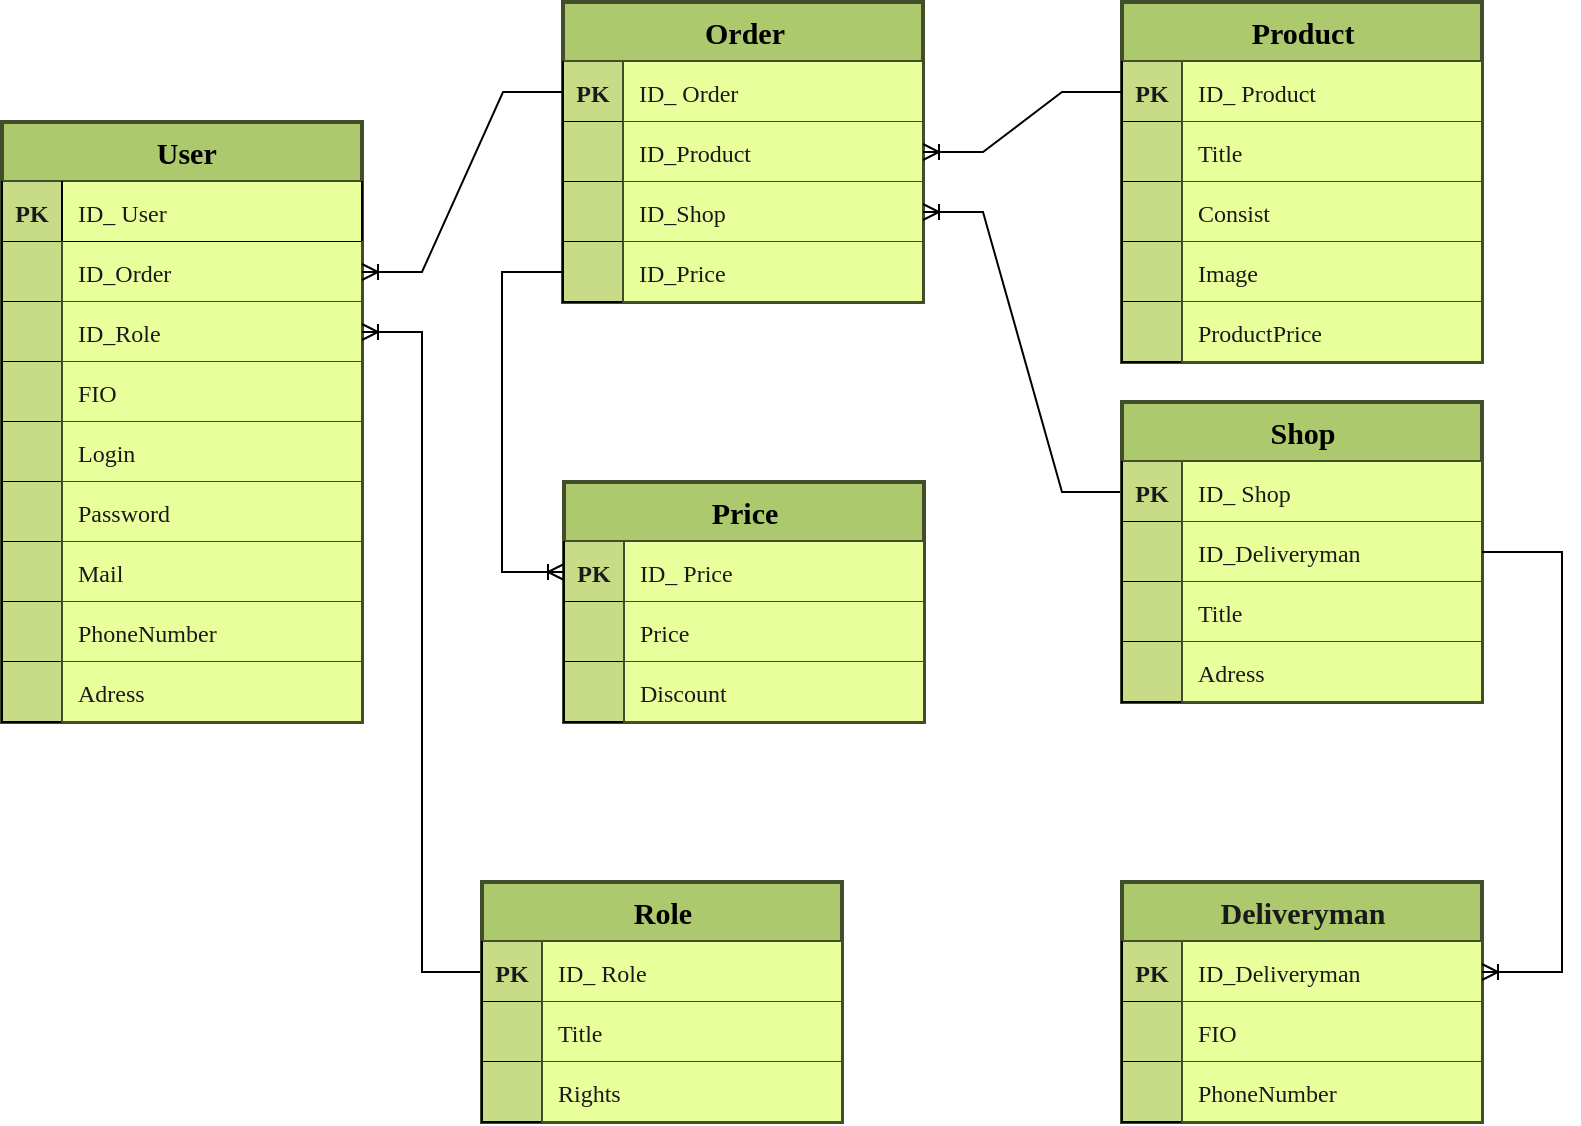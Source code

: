 <mxfile version="20.6.0" type="github">
  <diagram id="YM8jFS1B4BUcwMTzeeO8" name="Диаграмма доставки суши">
    <mxGraphModel dx="548" dy="794" grid="1" gridSize="10" guides="1" tooltips="1" connect="1" arrows="1" fold="1" page="1" pageScale="1" pageWidth="827" pageHeight="1169" math="0" shadow="0">
      <root>
        <mxCell id="0" />
        <mxCell id="1" parent="0" />
        <mxCell id="Ay6QxPf1kaQuGRiXp0Ti-1" value=" User" style="shape=table;startSize=30;container=1;collapsible=1;childLayout=tableLayout;fixedRows=1;rowLines=0;fontStyle=1;align=center;resizeLast=1;comic=0;strokeWidth=2;fontSize=15;fillColor=#ADC96D;strokeColor=#414D2B;fontFamily=Garamond;labelBorderColor=none;labelBackgroundColor=none;html=1;top=1;bottom=1;" parent="1" vertex="1">
          <mxGeometry x="960" y="260" width="180" height="300" as="geometry" />
        </mxCell>
        <mxCell id="Ay6QxPf1kaQuGRiXp0Ti-2" value="" style="shape=tableRow;horizontal=0;startSize=0;swimlaneHead=0;swimlaneBody=0;fillColor=default;collapsible=0;dropTarget=0;points=[[0,0.5],[1,0.5]];portConstraint=eastwest;top=0;left=1;right=0;bottom=1;comic=0;strokeWidth=1;fontSize=12;strokeColor=#000000;fontColor=#1A1A1A;fontStyle=0;fontFamily=Garamond;align=left;labelBackgroundColor=none;" parent="Ay6QxPf1kaQuGRiXp0Ti-1" vertex="1">
          <mxGeometry y="30" width="180" height="30" as="geometry" />
        </mxCell>
        <mxCell id="Ay6QxPf1kaQuGRiXp0Ti-3" value="PK" style="shape=partialRectangle;connectable=0;fillColor=#C8DB86;top=0;left=1;bottom=1;right=0;fontStyle=1;overflow=hidden;comic=0;strokeWidth=1;fontSize=12;strokeColor=#000000;fontColor=#1A1A1A;fontFamily=Garamond;align=center;labelBackgroundColor=none;" parent="Ay6QxPf1kaQuGRiXp0Ti-2" vertex="1">
          <mxGeometry width="30" height="30" as="geometry">
            <mxRectangle width="30" height="30" as="alternateBounds" />
          </mxGeometry>
        </mxCell>
        <mxCell id="Ay6QxPf1kaQuGRiXp0Ti-4" value="ID_ User" style="shape=partialRectangle;connectable=0;fillColor=#E8FF9C;top=0;left=1;bottom=1;right=1;align=left;spacingLeft=6;fontStyle=0;overflow=hidden;comic=0;strokeWidth=1;fontSize=12;strokeColor=#000000;fontColor=#1A1A1A;fontFamily=Garamond;labelBackgroundColor=none;" parent="Ay6QxPf1kaQuGRiXp0Ti-2" vertex="1">
          <mxGeometry x="30" width="150" height="30" as="geometry">
            <mxRectangle width="150" height="30" as="alternateBounds" />
          </mxGeometry>
        </mxCell>
        <mxCell id="zTm90ehCZbVkgFQ0iNH6-1" style="shape=tableRow;horizontal=0;startSize=0;swimlaneHead=0;swimlaneBody=0;fillColor=default;collapsible=0;dropTarget=0;points=[[0,0.5],[1,0.5]];portConstraint=eastwest;top=0;left=1;right=0;bottom=1;comic=0;strokeWidth=1;fontSize=12;strokeColor=#000000;fontColor=#1A1A1A;fontFamily=Garamond;align=left;labelBackgroundColor=none;" parent="Ay6QxPf1kaQuGRiXp0Ti-1" vertex="1">
          <mxGeometry y="60" width="180" height="30" as="geometry" />
        </mxCell>
        <mxCell id="zTm90ehCZbVkgFQ0iNH6-2" style="shape=partialRectangle;connectable=0;fillColor=#C8DB86;top=0;left=1;bottom=1;right=0;editable=1;overflow=hidden;comic=0;strokeWidth=1;fontSize=12;strokeColor=#000000;fontColor=#1A1A1A;fontFamily=Garamond;align=center;fontStyle=1;labelBackgroundColor=none;" parent="zTm90ehCZbVkgFQ0iNH6-1" vertex="1">
          <mxGeometry width="30" height="30" as="geometry">
            <mxRectangle width="30" height="30" as="alternateBounds" />
          </mxGeometry>
        </mxCell>
        <mxCell id="zTm90ehCZbVkgFQ0iNH6-3" value="ID_Order" style="shape=partialRectangle;connectable=0;fillColor=#E8FF9C;top=0;left=1;bottom=1;right=1;align=left;spacingLeft=6;overflow=hidden;comic=0;strokeWidth=1;fontSize=12;strokeColor=#414D2B;fontColor=#1A1A1A;fontFamily=Garamond;labelBackgroundColor=none;" parent="zTm90ehCZbVkgFQ0iNH6-1" vertex="1">
          <mxGeometry x="30" width="150" height="30" as="geometry">
            <mxRectangle width="150" height="30" as="alternateBounds" />
          </mxGeometry>
        </mxCell>
        <mxCell id="xfTA-OZh6lAWpwLBkn4V-1" style="shape=tableRow;horizontal=0;startSize=0;swimlaneHead=0;swimlaneBody=0;fillColor=default;collapsible=0;dropTarget=0;points=[[0,0.5],[1,0.5]];portConstraint=eastwest;top=0;left=1;right=0;bottom=1;comic=0;strokeWidth=1;fontSize=12;strokeColor=#000000;fontColor=#1A1A1A;fontFamily=Garamond;align=left;labelBackgroundColor=none;" parent="Ay6QxPf1kaQuGRiXp0Ti-1" vertex="1">
          <mxGeometry y="90" width="180" height="30" as="geometry" />
        </mxCell>
        <mxCell id="xfTA-OZh6lAWpwLBkn4V-2" style="shape=partialRectangle;connectable=0;fillColor=#C8DB86;top=0;left=1;bottom=1;right=0;editable=1;overflow=hidden;comic=0;strokeWidth=1;fontSize=12;strokeColor=#000000;fontColor=#1A1A1A;fontFamily=Garamond;align=center;fontStyle=1;labelBackgroundColor=none;" parent="xfTA-OZh6lAWpwLBkn4V-1" vertex="1">
          <mxGeometry width="30" height="30" as="geometry">
            <mxRectangle width="30" height="30" as="alternateBounds" />
          </mxGeometry>
        </mxCell>
        <mxCell id="xfTA-OZh6lAWpwLBkn4V-3" value="ID_Role" style="shape=partialRectangle;connectable=0;fillColor=#E8FF9C;top=0;left=1;bottom=1;right=1;align=left;spacingLeft=6;overflow=hidden;comic=0;strokeWidth=1;fontSize=12;strokeColor=#414D2B;fontColor=#1A1A1A;fontFamily=Garamond;labelBackgroundColor=none;" parent="xfTA-OZh6lAWpwLBkn4V-1" vertex="1">
          <mxGeometry x="30" width="150" height="30" as="geometry">
            <mxRectangle width="150" height="30" as="alternateBounds" />
          </mxGeometry>
        </mxCell>
        <mxCell id="FxHjKDx9g6CMK3Ptwjjo-10" style="shape=tableRow;horizontal=0;startSize=0;swimlaneHead=0;swimlaneBody=0;fillColor=default;collapsible=0;dropTarget=0;points=[[0,0.5],[1,0.5]];portConstraint=eastwest;top=0;left=1;right=0;bottom=1;comic=0;strokeWidth=1;fontSize=12;strokeColor=#000000;fontColor=#1A1A1A;fontFamily=Garamond;align=left;labelBackgroundColor=none;" parent="Ay6QxPf1kaQuGRiXp0Ti-1" vertex="1">
          <mxGeometry y="120" width="180" height="30" as="geometry" />
        </mxCell>
        <mxCell id="FxHjKDx9g6CMK3Ptwjjo-11" style="shape=partialRectangle;connectable=0;fillColor=#C8DB86;top=0;left=1;bottom=1;right=0;editable=1;overflow=hidden;comic=0;strokeWidth=1;fontSize=12;strokeColor=#000000;fontColor=#1A1A1A;fontFamily=Garamond;align=center;fontStyle=1;labelBackgroundColor=none;" parent="FxHjKDx9g6CMK3Ptwjjo-10" vertex="1">
          <mxGeometry width="30" height="30" as="geometry">
            <mxRectangle width="30" height="30" as="alternateBounds" />
          </mxGeometry>
        </mxCell>
        <mxCell id="FxHjKDx9g6CMK3Ptwjjo-12" value="FIO" style="shape=partialRectangle;connectable=0;fillColor=#E8FF9C;top=0;left=1;bottom=1;right=1;align=left;spacingLeft=6;overflow=hidden;comic=0;strokeWidth=1;fontSize=12;strokeColor=#414D2B;fontColor=#1A1A1A;fontFamily=Garamond;labelBackgroundColor=none;" parent="FxHjKDx9g6CMK3Ptwjjo-10" vertex="1">
          <mxGeometry x="30" width="150" height="30" as="geometry">
            <mxRectangle width="150" height="30" as="alternateBounds" />
          </mxGeometry>
        </mxCell>
        <mxCell id="Ay6QxPf1kaQuGRiXp0Ti-5" value="" style="shape=tableRow;horizontal=0;startSize=0;swimlaneHead=0;swimlaneBody=0;fillColor=default;collapsible=0;dropTarget=0;points=[[0,0.5],[1,0.5]];portConstraint=eastwest;top=0;left=1;right=0;bottom=1;comic=0;strokeWidth=1;fontSize=12;strokeColor=#000000;fontColor=#1A1A1A;fontFamily=Garamond;align=left;labelBackgroundColor=none;" parent="Ay6QxPf1kaQuGRiXp0Ti-1" vertex="1">
          <mxGeometry y="150" width="180" height="30" as="geometry" />
        </mxCell>
        <mxCell id="Ay6QxPf1kaQuGRiXp0Ti-6" value="" style="shape=partialRectangle;connectable=0;fillColor=#C8DB86;top=0;left=1;bottom=1;right=0;editable=1;overflow=hidden;comic=0;strokeWidth=1;fontSize=12;strokeColor=#000000;fontColor=#1A1A1A;fontFamily=Garamond;align=center;fontStyle=1;labelBackgroundColor=none;" parent="Ay6QxPf1kaQuGRiXp0Ti-5" vertex="1">
          <mxGeometry width="30" height="30" as="geometry">
            <mxRectangle width="30" height="30" as="alternateBounds" />
          </mxGeometry>
        </mxCell>
        <mxCell id="Ay6QxPf1kaQuGRiXp0Ti-7" value="Login" style="shape=partialRectangle;connectable=0;fillColor=#E8FF9C;top=0;left=1;bottom=1;right=1;align=left;spacingLeft=6;overflow=hidden;comic=0;strokeWidth=1;fontSize=12;strokeColor=#414D2B;fontColor=#1A1A1A;fontFamily=Garamond;labelBackgroundColor=none;" parent="Ay6QxPf1kaQuGRiXp0Ti-5" vertex="1">
          <mxGeometry x="30" width="150" height="30" as="geometry">
            <mxRectangle width="150" height="30" as="alternateBounds" />
          </mxGeometry>
        </mxCell>
        <mxCell id="Ay6QxPf1kaQuGRiXp0Ti-8" value="" style="shape=tableRow;horizontal=0;startSize=0;swimlaneHead=0;swimlaneBody=0;fillColor=default;collapsible=0;dropTarget=0;points=[[0,0.5],[1,0.5]];portConstraint=eastwest;top=0;left=1;right=0;bottom=1;comic=0;strokeWidth=1;fontSize=12;strokeColor=#000000;fontColor=#1A1A1A;fontFamily=Garamond;align=left;labelBackgroundColor=none;" parent="Ay6QxPf1kaQuGRiXp0Ti-1" vertex="1">
          <mxGeometry y="180" width="180" height="30" as="geometry" />
        </mxCell>
        <mxCell id="Ay6QxPf1kaQuGRiXp0Ti-9" value="" style="shape=partialRectangle;connectable=0;fillColor=#C8DB86;top=0;left=1;bottom=1;right=0;editable=1;overflow=hidden;comic=0;strokeWidth=1;fontSize=12;strokeColor=#000000;fontColor=#1A1A1A;fontFamily=Garamond;align=center;fontStyle=1;labelBackgroundColor=none;" parent="Ay6QxPf1kaQuGRiXp0Ti-8" vertex="1">
          <mxGeometry width="30" height="30" as="geometry">
            <mxRectangle width="30" height="30" as="alternateBounds" />
          </mxGeometry>
        </mxCell>
        <mxCell id="Ay6QxPf1kaQuGRiXp0Ti-10" value="Password" style="shape=partialRectangle;connectable=0;fillColor=#E8FF9C;top=0;left=1;bottom=1;right=1;align=left;spacingLeft=6;overflow=hidden;comic=0;strokeWidth=1;fontSize=12;strokeColor=#414D2B;fontColor=#1A1A1A;fontFamily=Garamond;labelBackgroundColor=none;" parent="Ay6QxPf1kaQuGRiXp0Ti-8" vertex="1">
          <mxGeometry x="30" width="150" height="30" as="geometry">
            <mxRectangle width="150" height="30" as="alternateBounds" />
          </mxGeometry>
        </mxCell>
        <mxCell id="FxHjKDx9g6CMK3Ptwjjo-7" style="shape=tableRow;horizontal=0;startSize=0;swimlaneHead=0;swimlaneBody=0;fillColor=default;collapsible=0;dropTarget=0;points=[[0,0.5],[1,0.5]];portConstraint=eastwest;top=0;left=1;right=0;bottom=1;comic=0;strokeWidth=1;fontSize=12;strokeColor=#000000;fontColor=#1A1A1A;fontFamily=Garamond;align=left;labelBackgroundColor=none;" parent="Ay6QxPf1kaQuGRiXp0Ti-1" vertex="1">
          <mxGeometry y="210" width="180" height="30" as="geometry" />
        </mxCell>
        <mxCell id="FxHjKDx9g6CMK3Ptwjjo-8" style="shape=partialRectangle;connectable=0;fillColor=#C8DB86;top=0;left=1;bottom=1;right=0;editable=1;overflow=hidden;comic=0;strokeWidth=1;fontSize=12;strokeColor=#000000;fontColor=#1A1A1A;fontFamily=Garamond;align=center;fontStyle=1;labelBackgroundColor=none;" parent="FxHjKDx9g6CMK3Ptwjjo-7" vertex="1">
          <mxGeometry width="30" height="30" as="geometry">
            <mxRectangle width="30" height="30" as="alternateBounds" />
          </mxGeometry>
        </mxCell>
        <mxCell id="FxHjKDx9g6CMK3Ptwjjo-9" value="Mail" style="shape=partialRectangle;connectable=0;fillColor=#E8FF9C;top=0;left=1;bottom=1;right=1;align=left;spacingLeft=6;overflow=hidden;comic=0;strokeWidth=1;fontSize=12;strokeColor=#414D2B;fontColor=#1A1A1A;fontFamily=Garamond;labelBackgroundColor=none;" parent="FxHjKDx9g6CMK3Ptwjjo-7" vertex="1">
          <mxGeometry x="30" width="150" height="30" as="geometry">
            <mxRectangle width="150" height="30" as="alternateBounds" />
          </mxGeometry>
        </mxCell>
        <mxCell id="FxHjKDx9g6CMK3Ptwjjo-4" style="shape=tableRow;horizontal=0;startSize=0;swimlaneHead=0;swimlaneBody=0;fillColor=default;collapsible=0;dropTarget=0;points=[[0,0.5],[1,0.5]];portConstraint=eastwest;top=0;left=1;right=0;bottom=1;comic=0;strokeWidth=1;fontSize=12;strokeColor=#000000;fontColor=#1A1A1A;fontFamily=Garamond;align=left;labelBackgroundColor=none;" parent="Ay6QxPf1kaQuGRiXp0Ti-1" vertex="1">
          <mxGeometry y="240" width="180" height="30" as="geometry" />
        </mxCell>
        <mxCell id="FxHjKDx9g6CMK3Ptwjjo-5" style="shape=partialRectangle;connectable=0;fillColor=#C8DB86;top=0;left=1;bottom=1;right=0;editable=1;overflow=hidden;comic=0;strokeWidth=1;fontSize=12;strokeColor=#000000;fontColor=#1A1A1A;fontFamily=Garamond;align=center;fontStyle=1;labelBackgroundColor=none;" parent="FxHjKDx9g6CMK3Ptwjjo-4" vertex="1">
          <mxGeometry width="30" height="30" as="geometry">
            <mxRectangle width="30" height="30" as="alternateBounds" />
          </mxGeometry>
        </mxCell>
        <mxCell id="FxHjKDx9g6CMK3Ptwjjo-6" value="PhoneNumber" style="shape=partialRectangle;connectable=0;fillColor=#E8FF9C;top=0;left=1;bottom=1;right=1;align=left;spacingLeft=6;overflow=hidden;comic=0;strokeWidth=1;fontSize=12;strokeColor=#414D2B;fontColor=#1A1A1A;fontFamily=Garamond;labelBackgroundColor=none;" parent="FxHjKDx9g6CMK3Ptwjjo-4" vertex="1">
          <mxGeometry x="30" width="150" height="30" as="geometry">
            <mxRectangle width="150" height="30" as="alternateBounds" />
          </mxGeometry>
        </mxCell>
        <mxCell id="FxHjKDx9g6CMK3Ptwjjo-1" style="shape=tableRow;horizontal=0;startSize=0;swimlaneHead=0;swimlaneBody=0;fillColor=default;collapsible=0;dropTarget=0;points=[[0,0.5],[1,0.5]];portConstraint=eastwest;top=0;left=1;right=0;bottom=1;comic=0;strokeWidth=1;fontSize=12;strokeColor=#000000;fontColor=#1A1A1A;fontFamily=Garamond;align=left;labelBackgroundColor=none;" parent="Ay6QxPf1kaQuGRiXp0Ti-1" vertex="1">
          <mxGeometry y="270" width="180" height="30" as="geometry" />
        </mxCell>
        <mxCell id="FxHjKDx9g6CMK3Ptwjjo-2" style="shape=partialRectangle;connectable=0;fillColor=#C8DB86;top=0;left=1;bottom=1;right=0;editable=1;overflow=hidden;comic=0;strokeWidth=1;fontSize=12;strokeColor=#000000;fontColor=#1A1A1A;fontFamily=Garamond;align=center;fontStyle=1;labelBackgroundColor=none;" parent="FxHjKDx9g6CMK3Ptwjjo-1" vertex="1">
          <mxGeometry width="30" height="30" as="geometry">
            <mxRectangle width="30" height="30" as="alternateBounds" />
          </mxGeometry>
        </mxCell>
        <mxCell id="FxHjKDx9g6CMK3Ptwjjo-3" value="Adress" style="shape=partialRectangle;connectable=0;fillColor=#E8FF9C;top=0;left=1;bottom=1;right=1;align=left;spacingLeft=6;overflow=hidden;comic=0;strokeWidth=1;fontSize=12;strokeColor=#414D2B;fontColor=#1A1A1A;fontFamily=Garamond;labelBackgroundColor=none;" parent="FxHjKDx9g6CMK3Ptwjjo-1" vertex="1">
          <mxGeometry x="30" width="150" height="30" as="geometry">
            <mxRectangle width="150" height="30" as="alternateBounds" />
          </mxGeometry>
        </mxCell>
        <mxCell id="FxHjKDx9g6CMK3Ptwjjo-13" value="Order" style="shape=table;startSize=30;container=1;collapsible=1;childLayout=tableLayout;fixedRows=1;rowLines=0;fontStyle=1;align=center;resizeLast=1;comic=0;strokeWidth=2;fontSize=15;fillColor=#ADC96D;strokeColor=#414D2B;fontFamily=Garamond;labelBorderColor=none;labelBackgroundColor=none;html=1;top=1;bottom=1;" parent="1" vertex="1">
          <mxGeometry x="1240.5" y="200" width="180" height="150" as="geometry" />
        </mxCell>
        <mxCell id="FxHjKDx9g6CMK3Ptwjjo-14" value="" style="shape=tableRow;horizontal=0;startSize=0;swimlaneHead=0;swimlaneBody=0;fillColor=default;collapsible=0;dropTarget=0;points=[[0,0.5],[1,0.5]];portConstraint=eastwest;top=0;left=1;right=0;bottom=1;comic=0;strokeWidth=1;fontSize=12;strokeColor=#000000;fontColor=#1A1A1A;fontStyle=0;fontFamily=Garamond;align=left;labelBackgroundColor=none;" parent="FxHjKDx9g6CMK3Ptwjjo-13" vertex="1">
          <mxGeometry y="30" width="180" height="30" as="geometry" />
        </mxCell>
        <mxCell id="FxHjKDx9g6CMK3Ptwjjo-15" value="PK" style="shape=partialRectangle;connectable=0;fillColor=#C8DB86;top=0;left=1;bottom=1;right=0;fontStyle=1;overflow=hidden;comic=0;strokeWidth=1;fontSize=12;strokeColor=#000000;fontColor=#1A1A1A;fontFamily=Garamond;align=center;labelBackgroundColor=none;" parent="FxHjKDx9g6CMK3Ptwjjo-14" vertex="1">
          <mxGeometry width="30" height="30" as="geometry">
            <mxRectangle width="30" height="30" as="alternateBounds" />
          </mxGeometry>
        </mxCell>
        <mxCell id="FxHjKDx9g6CMK3Ptwjjo-16" value="ID_ Order" style="shape=partialRectangle;connectable=0;fillColor=#E8FF9C;top=0;left=1;bottom=1;right=1;align=left;spacingLeft=6;fontStyle=0;overflow=hidden;comic=0;strokeWidth=1;fontSize=12;strokeColor=#414D2B;fontColor=#1A1A1A;fontFamily=Garamond;labelBackgroundColor=none;" parent="FxHjKDx9g6CMK3Ptwjjo-14" vertex="1">
          <mxGeometry x="30" width="150" height="30" as="geometry">
            <mxRectangle width="150" height="30" as="alternateBounds" />
          </mxGeometry>
        </mxCell>
        <mxCell id="FxHjKDx9g6CMK3Ptwjjo-17" style="shape=tableRow;horizontal=0;startSize=0;swimlaneHead=0;swimlaneBody=0;fillColor=default;collapsible=0;dropTarget=0;points=[[0,0.5],[1,0.5]];portConstraint=eastwest;top=0;left=1;right=0;bottom=1;comic=0;strokeWidth=1;fontSize=12;strokeColor=#000000;fontColor=#1A1A1A;fontFamily=Garamond;align=left;labelBackgroundColor=none;" parent="FxHjKDx9g6CMK3Ptwjjo-13" vertex="1">
          <mxGeometry y="60" width="180" height="30" as="geometry" />
        </mxCell>
        <mxCell id="FxHjKDx9g6CMK3Ptwjjo-18" style="shape=partialRectangle;connectable=0;fillColor=#C8DB86;top=0;left=1;bottom=1;right=0;editable=1;overflow=hidden;comic=0;strokeWidth=1;fontSize=12;strokeColor=#000000;fontColor=#1A1A1A;fontFamily=Garamond;align=center;fontStyle=1;labelBackgroundColor=none;" parent="FxHjKDx9g6CMK3Ptwjjo-17" vertex="1">
          <mxGeometry width="30" height="30" as="geometry">
            <mxRectangle width="30" height="30" as="alternateBounds" />
          </mxGeometry>
        </mxCell>
        <mxCell id="FxHjKDx9g6CMK3Ptwjjo-19" value="ID_Product" style="shape=partialRectangle;connectable=0;fillColor=#E8FF9C;top=0;left=1;bottom=1;right=1;align=left;spacingLeft=6;overflow=hidden;comic=0;strokeWidth=1;fontSize=12;strokeColor=#414D2B;fontColor=#1A1A1A;fontFamily=Garamond;labelBackgroundColor=none;" parent="FxHjKDx9g6CMK3Ptwjjo-17" vertex="1">
          <mxGeometry x="30" width="150" height="30" as="geometry">
            <mxRectangle width="150" height="30" as="alternateBounds" />
          </mxGeometry>
        </mxCell>
        <mxCell id="FxHjKDx9g6CMK3Ptwjjo-32" style="shape=tableRow;horizontal=0;startSize=0;swimlaneHead=0;swimlaneBody=0;fillColor=default;collapsible=0;dropTarget=0;points=[[0,0.5],[1,0.5]];portConstraint=eastwest;top=0;left=1;right=0;bottom=1;comic=0;strokeWidth=1;fontSize=12;strokeColor=#000000;fontColor=#1A1A1A;fontFamily=Garamond;align=left;labelBackgroundColor=none;" parent="FxHjKDx9g6CMK3Ptwjjo-13" vertex="1">
          <mxGeometry y="90" width="180" height="30" as="geometry" />
        </mxCell>
        <mxCell id="FxHjKDx9g6CMK3Ptwjjo-33" style="shape=partialRectangle;connectable=0;fillColor=#C8DB86;top=0;left=1;bottom=1;right=0;editable=1;overflow=hidden;comic=0;strokeWidth=1;fontSize=12;strokeColor=#000000;fontColor=#1A1A1A;fontFamily=Garamond;align=center;fontStyle=1;labelBackgroundColor=none;" parent="FxHjKDx9g6CMK3Ptwjjo-32" vertex="1">
          <mxGeometry width="30" height="30" as="geometry">
            <mxRectangle width="30" height="30" as="alternateBounds" />
          </mxGeometry>
        </mxCell>
        <mxCell id="FxHjKDx9g6CMK3Ptwjjo-34" value="ID_Shop" style="shape=partialRectangle;connectable=0;fillColor=#E8FF9C;top=0;left=1;bottom=1;right=1;align=left;spacingLeft=6;overflow=hidden;comic=0;strokeWidth=1;fontSize=12;strokeColor=#414D2B;fontColor=#1A1A1A;fontFamily=Garamond;labelBackgroundColor=none;" parent="FxHjKDx9g6CMK3Ptwjjo-32" vertex="1">
          <mxGeometry x="30" width="150" height="30" as="geometry">
            <mxRectangle width="150" height="30" as="alternateBounds" />
          </mxGeometry>
        </mxCell>
        <mxCell id="hh9nljw4yf44S6td9U1_-1" style="shape=tableRow;horizontal=0;startSize=0;swimlaneHead=0;swimlaneBody=0;fillColor=default;collapsible=0;dropTarget=0;points=[[0,0.5],[1,0.5]];portConstraint=eastwest;top=0;left=1;right=0;bottom=1;comic=0;strokeWidth=1;fontSize=12;strokeColor=#000000;fontColor=#1A1A1A;fontFamily=Garamond;align=left;labelBackgroundColor=none;" parent="FxHjKDx9g6CMK3Ptwjjo-13" vertex="1">
          <mxGeometry y="120" width="180" height="30" as="geometry" />
        </mxCell>
        <mxCell id="hh9nljw4yf44S6td9U1_-2" style="shape=partialRectangle;connectable=0;fillColor=#C8DB86;top=0;left=1;bottom=1;right=0;editable=1;overflow=hidden;comic=0;strokeWidth=1;fontSize=12;strokeColor=#000000;fontColor=#1A1A1A;fontFamily=Garamond;align=center;fontStyle=1;labelBackgroundColor=none;" parent="hh9nljw4yf44S6td9U1_-1" vertex="1">
          <mxGeometry width="30" height="30" as="geometry">
            <mxRectangle width="30" height="30" as="alternateBounds" />
          </mxGeometry>
        </mxCell>
        <mxCell id="hh9nljw4yf44S6td9U1_-3" value="ID_Price" style="shape=partialRectangle;connectable=0;fillColor=#E8FF9C;top=0;left=1;bottom=1;right=1;align=left;spacingLeft=6;overflow=hidden;comic=0;strokeWidth=1;fontSize=12;strokeColor=#414D2B;fontColor=#1A1A1A;fontFamily=Garamond;labelBackgroundColor=none;" parent="hh9nljw4yf44S6td9U1_-1" vertex="1">
          <mxGeometry x="30" width="150" height="30" as="geometry">
            <mxRectangle width="150" height="30" as="alternateBounds" />
          </mxGeometry>
        </mxCell>
        <mxCell id="zTm90ehCZbVkgFQ0iNH6-4" value="" style="edgeStyle=entityRelationEdgeStyle;fontSize=12;html=1;endArrow=ERoneToMany;rounded=0;fontColor=#4D9900;" parent="1" source="FxHjKDx9g6CMK3Ptwjjo-14" target="zTm90ehCZbVkgFQ0iNH6-1" edge="1">
          <mxGeometry width="100" height="100" relative="1" as="geometry">
            <mxPoint x="1210" y="470" as="sourcePoint" />
            <mxPoint x="1310" y="370" as="targetPoint" />
          </mxGeometry>
        </mxCell>
        <mxCell id="OqUp-WzPURU7yQJ0Y-U5-1" value="Product" style="shape=table;startSize=30;container=1;collapsible=1;childLayout=tableLayout;fixedRows=1;rowLines=0;fontStyle=1;align=center;resizeLast=1;comic=0;strokeWidth=2;fontSize=15;fillColor=#ADC96D;strokeColor=#414D2B;fontFamily=Garamond;labelBorderColor=none;labelBackgroundColor=none;html=1;top=1;bottom=1;" parent="1" vertex="1">
          <mxGeometry x="1520" y="200" width="180" height="180" as="geometry" />
        </mxCell>
        <mxCell id="OqUp-WzPURU7yQJ0Y-U5-2" value="" style="shape=tableRow;horizontal=0;startSize=0;swimlaneHead=0;swimlaneBody=0;fillColor=#d5e8d4;collapsible=0;dropTarget=0;points=[[0,0.5],[1,0.5]];portConstraint=eastwest;top=0;left=1;right=0;bottom=1;comic=0;strokeWidth=1;fontSize=12;strokeColor=#82b366;fontStyle=0;fontFamily=Garamond;align=left;labelBackgroundColor=none;" parent="OqUp-WzPURU7yQJ0Y-U5-1" vertex="1">
          <mxGeometry y="30" width="180" height="30" as="geometry" />
        </mxCell>
        <mxCell id="OqUp-WzPURU7yQJ0Y-U5-3" value="PK" style="shape=partialRectangle;connectable=0;fillColor=#C8DB86;top=0;left=1;bottom=1;right=0;fontStyle=1;overflow=hidden;comic=0;strokeWidth=1;fontSize=12;strokeColor=#000000;fontColor=#1A1A1A;fontFamily=Garamond;align=center;labelBackgroundColor=none;" parent="OqUp-WzPURU7yQJ0Y-U5-2" vertex="1">
          <mxGeometry width="30" height="30" as="geometry">
            <mxRectangle width="30" height="30" as="alternateBounds" />
          </mxGeometry>
        </mxCell>
        <mxCell id="OqUp-WzPURU7yQJ0Y-U5-4" value="ID_ Product" style="shape=partialRectangle;connectable=0;fillColor=#E8FF9C;top=0;left=1;bottom=1;right=1;align=left;spacingLeft=6;fontStyle=0;overflow=hidden;comic=0;strokeWidth=1;fontSize=12;strokeColor=#414D2B;fontColor=#1A1A1A;fontFamily=Garamond;labelBackgroundColor=none;" parent="OqUp-WzPURU7yQJ0Y-U5-2" vertex="1">
          <mxGeometry x="30" width="150" height="30" as="geometry">
            <mxRectangle width="150" height="30" as="alternateBounds" />
          </mxGeometry>
        </mxCell>
        <mxCell id="OqUp-WzPURU7yQJ0Y-U5-5" style="shape=tableRow;horizontal=0;startSize=0;swimlaneHead=0;swimlaneBody=0;fillColor=default;collapsible=0;dropTarget=0;points=[[0,0.5],[1,0.5]];portConstraint=eastwest;top=0;left=1;right=0;bottom=1;comic=0;strokeWidth=1;fontSize=12;strokeColor=#000000;fontColor=#1A1A1A;fontFamily=Garamond;align=left;labelBackgroundColor=none;" parent="OqUp-WzPURU7yQJ0Y-U5-1" vertex="1">
          <mxGeometry y="60" width="180" height="30" as="geometry" />
        </mxCell>
        <mxCell id="OqUp-WzPURU7yQJ0Y-U5-6" style="shape=partialRectangle;connectable=0;fillColor=#C8DB86;top=0;left=1;bottom=1;right=0;editable=1;overflow=hidden;comic=0;strokeWidth=1;fontSize=12;strokeColor=#000000;fontColor=#1A1A1A;fontFamily=Garamond;align=center;fontStyle=1;labelBackgroundColor=none;" parent="OqUp-WzPURU7yQJ0Y-U5-5" vertex="1">
          <mxGeometry width="30" height="30" as="geometry">
            <mxRectangle width="30" height="30" as="alternateBounds" />
          </mxGeometry>
        </mxCell>
        <mxCell id="OqUp-WzPURU7yQJ0Y-U5-7" value="Title" style="shape=partialRectangle;connectable=0;fillColor=#E8FF9C;top=0;left=1;bottom=1;right=1;align=left;spacingLeft=6;overflow=hidden;comic=0;strokeWidth=1;fontSize=12;strokeColor=#414D2B;fontColor=#1A1A1A;fontFamily=Garamond;labelBackgroundColor=none;" parent="OqUp-WzPURU7yQJ0Y-U5-5" vertex="1">
          <mxGeometry x="30" width="150" height="30" as="geometry">
            <mxRectangle width="150" height="30" as="alternateBounds" />
          </mxGeometry>
        </mxCell>
        <mxCell id="OqUp-WzPURU7yQJ0Y-U5-8" style="shape=tableRow;horizontal=0;startSize=0;swimlaneHead=0;swimlaneBody=0;fillColor=default;collapsible=0;dropTarget=0;points=[[0,0.5],[1,0.5]];portConstraint=eastwest;top=0;left=1;right=0;bottom=1;comic=0;strokeWidth=1;fontSize=12;strokeColor=#000000;fontColor=#1A1A1A;fontFamily=Garamond;align=left;labelBackgroundColor=none;" parent="OqUp-WzPURU7yQJ0Y-U5-1" vertex="1">
          <mxGeometry y="90" width="180" height="30" as="geometry" />
        </mxCell>
        <mxCell id="OqUp-WzPURU7yQJ0Y-U5-9" style="shape=partialRectangle;connectable=0;fillColor=#C8DB86;top=0;left=1;bottom=1;right=0;editable=1;overflow=hidden;comic=0;strokeWidth=1;fontSize=12;strokeColor=#000000;fontColor=#1A1A1A;fontFamily=Garamond;align=center;fontStyle=1;labelBackgroundColor=none;" parent="OqUp-WzPURU7yQJ0Y-U5-8" vertex="1">
          <mxGeometry width="30" height="30" as="geometry">
            <mxRectangle width="30" height="30" as="alternateBounds" />
          </mxGeometry>
        </mxCell>
        <mxCell id="OqUp-WzPURU7yQJ0Y-U5-10" value="Consist" style="shape=partialRectangle;connectable=0;fillColor=#E8FF9C;top=0;left=1;bottom=1;right=1;align=left;spacingLeft=6;overflow=hidden;comic=0;strokeWidth=1;fontSize=12;strokeColor=#414D2B;fontColor=#1A1A1A;fontFamily=Garamond;labelBackgroundColor=none;" parent="OqUp-WzPURU7yQJ0Y-U5-8" vertex="1">
          <mxGeometry x="30" width="150" height="30" as="geometry">
            <mxRectangle width="150" height="30" as="alternateBounds" />
          </mxGeometry>
        </mxCell>
        <mxCell id="vK6B0ZVhkdpMRJZlwmJx-1" style="shape=tableRow;horizontal=0;startSize=0;swimlaneHead=0;swimlaneBody=0;fillColor=default;collapsible=0;dropTarget=0;points=[[0,0.5],[1,0.5]];portConstraint=eastwest;top=0;left=1;right=0;bottom=1;comic=0;strokeWidth=1;fontSize=12;strokeColor=#000000;fontColor=#1A1A1A;fontFamily=Garamond;align=left;labelBackgroundColor=none;" parent="OqUp-WzPURU7yQJ0Y-U5-1" vertex="1">
          <mxGeometry y="120" width="180" height="30" as="geometry" />
        </mxCell>
        <mxCell id="vK6B0ZVhkdpMRJZlwmJx-2" style="shape=partialRectangle;connectable=0;fillColor=#C8DB86;top=0;left=1;bottom=1;right=0;editable=1;overflow=hidden;comic=0;strokeWidth=1;fontSize=12;strokeColor=#000000;fontColor=#1A1A1A;fontFamily=Garamond;align=center;fontStyle=1;labelBackgroundColor=none;" parent="vK6B0ZVhkdpMRJZlwmJx-1" vertex="1">
          <mxGeometry width="30" height="30" as="geometry">
            <mxRectangle width="30" height="30" as="alternateBounds" />
          </mxGeometry>
        </mxCell>
        <mxCell id="vK6B0ZVhkdpMRJZlwmJx-3" value="Image" style="shape=partialRectangle;connectable=0;fillColor=#E8FF9C;top=0;left=1;bottom=1;right=1;align=left;spacingLeft=6;overflow=hidden;comic=0;strokeWidth=1;fontSize=12;strokeColor=#414D2B;fontColor=#1A1A1A;fontFamily=Garamond;labelBackgroundColor=none;" parent="vK6B0ZVhkdpMRJZlwmJx-1" vertex="1">
          <mxGeometry x="30" width="150" height="30" as="geometry">
            <mxRectangle width="150" height="30" as="alternateBounds" />
          </mxGeometry>
        </mxCell>
        <mxCell id="OqUp-WzPURU7yQJ0Y-U5-11" style="shape=tableRow;horizontal=0;startSize=0;swimlaneHead=0;swimlaneBody=0;fillColor=default;collapsible=0;dropTarget=0;points=[[0,0.5],[1,0.5]];portConstraint=eastwest;top=0;left=1;right=0;bottom=1;comic=0;strokeWidth=1;fontSize=12;strokeColor=#000000;fontColor=#1A1A1A;fontFamily=Garamond;align=left;labelBackgroundColor=none;" parent="OqUp-WzPURU7yQJ0Y-U5-1" vertex="1">
          <mxGeometry y="150" width="180" height="30" as="geometry" />
        </mxCell>
        <mxCell id="OqUp-WzPURU7yQJ0Y-U5-12" style="shape=partialRectangle;connectable=0;fillColor=#C8DB86;top=0;left=1;bottom=1;right=0;editable=1;overflow=hidden;comic=0;strokeWidth=1;fontSize=12;strokeColor=#000000;fontColor=#1A1A1A;fontFamily=Garamond;align=center;fontStyle=1;labelBackgroundColor=none;" parent="OqUp-WzPURU7yQJ0Y-U5-11" vertex="1">
          <mxGeometry width="30" height="30" as="geometry">
            <mxRectangle width="30" height="30" as="alternateBounds" />
          </mxGeometry>
        </mxCell>
        <mxCell id="OqUp-WzPURU7yQJ0Y-U5-13" value="ProductPrice" style="shape=partialRectangle;connectable=0;fillColor=#E8FF9C;top=0;left=1;bottom=1;right=1;align=left;spacingLeft=6;overflow=hidden;comic=0;strokeWidth=1;fontSize=12;strokeColor=#414D2B;fontColor=#1A1A1A;fontFamily=Garamond;labelBackgroundColor=none;" parent="OqUp-WzPURU7yQJ0Y-U5-11" vertex="1">
          <mxGeometry x="30" width="150" height="30" as="geometry">
            <mxRectangle width="150" height="30" as="alternateBounds" />
          </mxGeometry>
        </mxCell>
        <mxCell id="OqUp-WzPURU7yQJ0Y-U5-14" value="" style="edgeStyle=entityRelationEdgeStyle;fontSize=12;html=1;endArrow=ERoneToMany;rounded=0;strokeColor=#000000;fontColor=#4D9900;" parent="1" source="OqUp-WzPURU7yQJ0Y-U5-2" target="FxHjKDx9g6CMK3Ptwjjo-17" edge="1">
          <mxGeometry width="100" height="100" relative="1" as="geometry">
            <mxPoint x="1410" y="590" as="sourcePoint" />
            <mxPoint x="1510" y="490" as="targetPoint" />
          </mxGeometry>
        </mxCell>
        <mxCell id="OqUp-WzPURU7yQJ0Y-U5-15" value="" style="edgeStyle=entityRelationEdgeStyle;fontSize=12;html=1;endArrow=ERoneToMany;rounded=0;strokeColor=#000000;fontColor=#4D9900;" parent="1" source="OqUp-WzPURU7yQJ0Y-U5-17" target="FxHjKDx9g6CMK3Ptwjjo-32" edge="1">
          <mxGeometry width="100" height="100" relative="1" as="geometry">
            <mxPoint x="1420" y="570" as="sourcePoint" />
            <mxPoint x="1510" y="490" as="targetPoint" />
          </mxGeometry>
        </mxCell>
        <mxCell id="OqUp-WzPURU7yQJ0Y-U5-16" value="Shop" style="shape=table;startSize=30;container=1;collapsible=1;childLayout=tableLayout;fixedRows=1;rowLines=0;fontStyle=1;align=center;resizeLast=1;comic=0;strokeWidth=2;fontSize=15;fillColor=#ADC96D;strokeColor=#414D2B;fontFamily=Garamond;labelBorderColor=none;labelBackgroundColor=none;html=1;top=1;bottom=1;" parent="1" vertex="1">
          <mxGeometry x="1520" y="400" width="180" height="150" as="geometry" />
        </mxCell>
        <mxCell id="OqUp-WzPURU7yQJ0Y-U5-17" value="" style="shape=tableRow;horizontal=0;startSize=0;swimlaneHead=0;swimlaneBody=0;fillColor=default;collapsible=0;dropTarget=0;points=[[0,0.5],[1,0.5]];portConstraint=eastwest;top=0;left=1;right=0;bottom=1;comic=0;strokeWidth=1;fontSize=12;strokeColor=#000000;fontColor=#1A1A1A;fontStyle=0;fontFamily=Garamond;align=left;labelBackgroundColor=none;" parent="OqUp-WzPURU7yQJ0Y-U5-16" vertex="1">
          <mxGeometry y="30" width="180" height="30" as="geometry" />
        </mxCell>
        <mxCell id="OqUp-WzPURU7yQJ0Y-U5-18" value="PK" style="shape=partialRectangle;connectable=0;fillColor=#C8DB86;top=0;left=1;bottom=1;right=0;fontStyle=1;overflow=hidden;comic=0;strokeWidth=1;fontSize=12;strokeColor=#000000;fontColor=#1A1A1A;fontFamily=Garamond;align=center;labelBackgroundColor=none;" parent="OqUp-WzPURU7yQJ0Y-U5-17" vertex="1">
          <mxGeometry width="30" height="30" as="geometry">
            <mxRectangle width="30" height="30" as="alternateBounds" />
          </mxGeometry>
        </mxCell>
        <mxCell id="OqUp-WzPURU7yQJ0Y-U5-19" value="ID_ Shop" style="shape=partialRectangle;connectable=0;fillColor=#E8FF9C;top=0;left=1;bottom=1;right=1;align=left;spacingLeft=6;fontStyle=0;overflow=hidden;comic=0;strokeWidth=1;fontSize=12;strokeColor=#414D2B;fontColor=#1A1A1A;fontFamily=Garamond;labelBackgroundColor=none;" parent="OqUp-WzPURU7yQJ0Y-U5-17" vertex="1">
          <mxGeometry x="30" width="150" height="30" as="geometry">
            <mxRectangle width="150" height="30" as="alternateBounds" />
          </mxGeometry>
        </mxCell>
        <mxCell id="XHVBuRFozPUEUxD5YGxB-1" style="shape=tableRow;horizontal=0;startSize=0;swimlaneHead=0;swimlaneBody=0;fillColor=default;collapsible=0;dropTarget=0;points=[[0,0.5],[1,0.5]];portConstraint=eastwest;top=0;left=1;right=0;bottom=1;comic=0;strokeWidth=1;fontSize=12;strokeColor=#000000;fontColor=#1A1A1A;fontFamily=Garamond;align=left;labelBackgroundColor=none;" vertex="1" parent="OqUp-WzPURU7yQJ0Y-U5-16">
          <mxGeometry y="60" width="180" height="30" as="geometry" />
        </mxCell>
        <mxCell id="XHVBuRFozPUEUxD5YGxB-2" style="shape=partialRectangle;connectable=0;fillColor=#C8DB86;top=0;left=1;bottom=1;right=0;editable=1;overflow=hidden;comic=0;strokeWidth=1;fontSize=12;strokeColor=#000000;fontColor=#1A1A1A;fontFamily=Garamond;align=center;fontStyle=1;labelBackgroundColor=none;" vertex="1" parent="XHVBuRFozPUEUxD5YGxB-1">
          <mxGeometry width="30" height="30" as="geometry">
            <mxRectangle width="30" height="30" as="alternateBounds" />
          </mxGeometry>
        </mxCell>
        <mxCell id="XHVBuRFozPUEUxD5YGxB-3" value="ID_Deliveryman" style="shape=partialRectangle;connectable=0;fillColor=#E8FF9C;top=0;left=1;bottom=1;right=1;align=left;spacingLeft=6;overflow=hidden;comic=0;strokeWidth=1;fontSize=12;strokeColor=#414D2B;fontColor=#1A1A1A;fontFamily=Garamond;labelBackgroundColor=none;" vertex="1" parent="XHVBuRFozPUEUxD5YGxB-1">
          <mxGeometry x="30" width="150" height="30" as="geometry">
            <mxRectangle width="150" height="30" as="alternateBounds" />
          </mxGeometry>
        </mxCell>
        <mxCell id="OqUp-WzPURU7yQJ0Y-U5-20" style="shape=tableRow;horizontal=0;startSize=0;swimlaneHead=0;swimlaneBody=0;fillColor=default;collapsible=0;dropTarget=0;points=[[0,0.5],[1,0.5]];portConstraint=eastwest;top=0;left=1;right=0;bottom=1;comic=0;strokeWidth=1;fontSize=12;strokeColor=#000000;fontColor=#1A1A1A;fontFamily=Garamond;align=left;labelBackgroundColor=none;" parent="OqUp-WzPURU7yQJ0Y-U5-16" vertex="1">
          <mxGeometry y="90" width="180" height="30" as="geometry" />
        </mxCell>
        <mxCell id="OqUp-WzPURU7yQJ0Y-U5-21" style="shape=partialRectangle;connectable=0;fillColor=#C8DB86;top=0;left=1;bottom=1;right=0;editable=1;overflow=hidden;comic=0;strokeWidth=1;fontSize=12;strokeColor=#000000;fontColor=#1A1A1A;fontFamily=Garamond;align=center;fontStyle=1;labelBackgroundColor=none;" parent="OqUp-WzPURU7yQJ0Y-U5-20" vertex="1">
          <mxGeometry width="30" height="30" as="geometry">
            <mxRectangle width="30" height="30" as="alternateBounds" />
          </mxGeometry>
        </mxCell>
        <mxCell id="OqUp-WzPURU7yQJ0Y-U5-22" value="Title" style="shape=partialRectangle;connectable=0;fillColor=#E8FF9C;top=0;left=1;bottom=1;right=1;align=left;spacingLeft=6;overflow=hidden;comic=0;strokeWidth=1;fontSize=12;strokeColor=#414D2B;fontColor=#1A1A1A;fontFamily=Garamond;labelBackgroundColor=none;" parent="OqUp-WzPURU7yQJ0Y-U5-20" vertex="1">
          <mxGeometry x="30" width="150" height="30" as="geometry">
            <mxRectangle width="150" height="30" as="alternateBounds" />
          </mxGeometry>
        </mxCell>
        <mxCell id="OqUp-WzPURU7yQJ0Y-U5-23" style="shape=tableRow;horizontal=0;startSize=0;swimlaneHead=0;swimlaneBody=0;fillColor=default;collapsible=0;dropTarget=0;points=[[0,0.5],[1,0.5]];portConstraint=eastwest;top=0;left=1;right=0;bottom=1;comic=0;strokeWidth=1;fontSize=12;strokeColor=#000000;fontColor=#1A1A1A;fontFamily=Garamond;align=left;labelBackgroundColor=none;" parent="OqUp-WzPURU7yQJ0Y-U5-16" vertex="1">
          <mxGeometry y="120" width="180" height="30" as="geometry" />
        </mxCell>
        <mxCell id="OqUp-WzPURU7yQJ0Y-U5-24" style="shape=partialRectangle;connectable=0;fillColor=#C8DB86;top=0;left=1;bottom=1;right=0;editable=1;overflow=hidden;comic=0;strokeWidth=1;fontSize=12;strokeColor=#000000;fontColor=#1A1A1A;fontFamily=Garamond;align=center;fontStyle=1;labelBackgroundColor=none;" parent="OqUp-WzPURU7yQJ0Y-U5-23" vertex="1">
          <mxGeometry width="30" height="30" as="geometry">
            <mxRectangle width="30" height="30" as="alternateBounds" />
          </mxGeometry>
        </mxCell>
        <mxCell id="OqUp-WzPURU7yQJ0Y-U5-25" value="Adress" style="shape=partialRectangle;connectable=0;fillColor=#E8FF9C;top=0;left=1;bottom=1;right=1;align=left;spacingLeft=6;overflow=hidden;comic=0;strokeWidth=1;fontSize=12;strokeColor=#414D2B;fontColor=#1A1A1A;fontFamily=Garamond;labelBackgroundColor=none;" parent="OqUp-WzPURU7yQJ0Y-U5-23" vertex="1">
          <mxGeometry x="30" width="150" height="30" as="geometry">
            <mxRectangle width="150" height="30" as="alternateBounds" />
          </mxGeometry>
        </mxCell>
        <mxCell id="xfTA-OZh6lAWpwLBkn4V-4" value="" style="edgeStyle=entityRelationEdgeStyle;fontSize=12;html=1;endArrow=ERoneToMany;rounded=0;strokeColor=#000000;fontColor=#4D9900;" parent="1" source="xfTA-OZh6lAWpwLBkn4V-6" target="xfTA-OZh6lAWpwLBkn4V-1" edge="1">
          <mxGeometry width="100" height="100" relative="1" as="geometry">
            <mxPoint x="1220" y="670" as="sourcePoint" />
            <mxPoint x="1390" y="570" as="targetPoint" />
          </mxGeometry>
        </mxCell>
        <mxCell id="xfTA-OZh6lAWpwLBkn4V-5" value="Role" style="shape=table;startSize=30;container=1;collapsible=1;childLayout=tableLayout;fixedRows=1;rowLines=0;fontStyle=1;align=center;resizeLast=1;comic=0;strokeWidth=2;fontSize=15;fillColor=#ADC96D;strokeColor=#414D2B;fontFamily=Garamond;labelBorderColor=none;labelBackgroundColor=none;html=1;top=1;bottom=1;" parent="1" vertex="1">
          <mxGeometry x="1200" y="640" width="180" height="120" as="geometry" />
        </mxCell>
        <mxCell id="xfTA-OZh6lAWpwLBkn4V-6" value="" style="shape=tableRow;horizontal=0;startSize=0;swimlaneHead=0;swimlaneBody=0;fillColor=default;collapsible=0;dropTarget=0;points=[[0,0.5],[1,0.5]];portConstraint=eastwest;top=0;left=1;right=0;bottom=1;comic=0;strokeWidth=1;fontSize=12;strokeColor=#000000;fontColor=#1A1A1A;fontStyle=0;fontFamily=Garamond;align=left;labelBackgroundColor=none;" parent="xfTA-OZh6lAWpwLBkn4V-5" vertex="1">
          <mxGeometry y="30" width="180" height="30" as="geometry" />
        </mxCell>
        <mxCell id="xfTA-OZh6lAWpwLBkn4V-7" value="PK" style="shape=partialRectangle;connectable=0;fillColor=#C8DB86;top=0;left=1;bottom=1;right=0;fontStyle=1;overflow=hidden;comic=0;strokeWidth=1;fontSize=12;strokeColor=#000000;fontColor=#1A1A1A;fontFamily=Garamond;align=center;labelBackgroundColor=none;" parent="xfTA-OZh6lAWpwLBkn4V-6" vertex="1">
          <mxGeometry width="30" height="30" as="geometry">
            <mxRectangle width="30" height="30" as="alternateBounds" />
          </mxGeometry>
        </mxCell>
        <mxCell id="xfTA-OZh6lAWpwLBkn4V-8" value="ID_ Role" style="shape=partialRectangle;connectable=0;fillColor=#E8FF9C;top=0;left=1;bottom=1;right=1;align=left;spacingLeft=6;fontStyle=0;overflow=hidden;comic=0;strokeWidth=1;fontSize=12;strokeColor=#414D2B;fontColor=#1A1A1A;fontFamily=Garamond;labelBackgroundColor=none;" parent="xfTA-OZh6lAWpwLBkn4V-6" vertex="1">
          <mxGeometry x="30" width="150" height="30" as="geometry">
            <mxRectangle width="150" height="30" as="alternateBounds" />
          </mxGeometry>
        </mxCell>
        <mxCell id="xfTA-OZh6lAWpwLBkn4V-9" style="shape=tableRow;horizontal=0;startSize=0;swimlaneHead=0;swimlaneBody=0;fillColor=default;collapsible=0;dropTarget=0;points=[[0,0.5],[1,0.5]];portConstraint=eastwest;top=0;left=1;right=0;bottom=1;comic=0;strokeWidth=1;fontSize=12;strokeColor=#000000;fontColor=#1A1A1A;fontFamily=Garamond;align=left;labelBackgroundColor=none;" parent="xfTA-OZh6lAWpwLBkn4V-5" vertex="1">
          <mxGeometry y="60" width="180" height="30" as="geometry" />
        </mxCell>
        <mxCell id="xfTA-OZh6lAWpwLBkn4V-10" style="shape=partialRectangle;connectable=0;fillColor=#C8DB86;top=0;left=1;bottom=1;right=0;editable=1;overflow=hidden;comic=0;strokeWidth=1;fontSize=12;strokeColor=#000000;fontColor=#1A1A1A;fontFamily=Garamond;align=center;fontStyle=1;labelBackgroundColor=none;" parent="xfTA-OZh6lAWpwLBkn4V-9" vertex="1">
          <mxGeometry width="30" height="30" as="geometry">
            <mxRectangle width="30" height="30" as="alternateBounds" />
          </mxGeometry>
        </mxCell>
        <mxCell id="xfTA-OZh6lAWpwLBkn4V-11" value="Title" style="shape=partialRectangle;connectable=0;fillColor=#E8FF9C;top=0;left=1;bottom=1;right=1;align=left;spacingLeft=6;overflow=hidden;comic=0;strokeWidth=1;fontSize=12;strokeColor=#414D2B;fontColor=#1A1A1A;fontFamily=Garamond;labelBackgroundColor=none;" parent="xfTA-OZh6lAWpwLBkn4V-9" vertex="1">
          <mxGeometry x="30" width="150" height="30" as="geometry">
            <mxRectangle width="150" height="30" as="alternateBounds" />
          </mxGeometry>
        </mxCell>
        <mxCell id="xfTA-OZh6lAWpwLBkn4V-12" style="shape=tableRow;horizontal=0;startSize=0;swimlaneHead=0;swimlaneBody=0;fillColor=default;collapsible=0;dropTarget=0;points=[[0,0.5],[1,0.5]];portConstraint=eastwest;top=0;left=1;right=0;bottom=1;comic=0;strokeWidth=1;fontSize=12;strokeColor=#000000;fontColor=#1A1A1A;fontFamily=Garamond;align=left;labelBackgroundColor=none;" parent="xfTA-OZh6lAWpwLBkn4V-5" vertex="1">
          <mxGeometry y="90" width="180" height="30" as="geometry" />
        </mxCell>
        <mxCell id="xfTA-OZh6lAWpwLBkn4V-13" style="shape=partialRectangle;connectable=0;fillColor=#C8DB86;top=0;left=1;bottom=1;right=0;editable=1;overflow=hidden;comic=0;strokeWidth=1;fontSize=12;strokeColor=#000000;fontColor=#1A1A1A;fontFamily=Garamond;align=center;fontStyle=1;labelBackgroundColor=none;" parent="xfTA-OZh6lAWpwLBkn4V-12" vertex="1">
          <mxGeometry width="30" height="30" as="geometry">
            <mxRectangle width="30" height="30" as="alternateBounds" />
          </mxGeometry>
        </mxCell>
        <mxCell id="xfTA-OZh6lAWpwLBkn4V-14" value="Rights" style="shape=partialRectangle;connectable=0;fillColor=#E8FF9C;top=0;left=1;bottom=1;right=1;align=left;spacingLeft=6;overflow=hidden;comic=0;strokeWidth=1;fontSize=12;strokeColor=#414D2B;fontColor=#1A1A1A;fontFamily=Garamond;labelBackgroundColor=none;" parent="xfTA-OZh6lAWpwLBkn4V-12" vertex="1">
          <mxGeometry x="30" width="150" height="30" as="geometry">
            <mxRectangle width="150" height="30" as="alternateBounds" />
          </mxGeometry>
        </mxCell>
        <mxCell id="tio5rZ1Yk2gzH_p3PPzW-1" value="Price" style="shape=table;startSize=30;container=1;collapsible=1;childLayout=tableLayout;fixedRows=1;rowLines=0;fontStyle=1;align=center;resizeLast=1;comic=0;strokeWidth=2;fontSize=15;fillColor=#ADC96D;strokeColor=#414D2B;fontFamily=Garamond;labelBorderColor=none;labelBackgroundColor=none;html=1;top=1;bottom=1;" parent="1" vertex="1">
          <mxGeometry x="1241" y="440" width="180" height="120" as="geometry" />
        </mxCell>
        <mxCell id="tio5rZ1Yk2gzH_p3PPzW-2" value="" style="shape=tableRow;horizontal=0;startSize=0;swimlaneHead=0;swimlaneBody=0;fillColor=default;collapsible=0;dropTarget=0;points=[[0,0.5],[1,0.5]];portConstraint=eastwest;top=0;left=1;right=0;bottom=1;comic=0;strokeWidth=1;fontSize=12;strokeColor=#000000;fontColor=#1A1A1A;fontStyle=0;fontFamily=Garamond;align=left;labelBackgroundColor=none;" parent="tio5rZ1Yk2gzH_p3PPzW-1" vertex="1">
          <mxGeometry y="30" width="180" height="30" as="geometry" />
        </mxCell>
        <mxCell id="tio5rZ1Yk2gzH_p3PPzW-3" value="PK" style="shape=partialRectangle;connectable=0;fillColor=#C8DB86;top=0;left=1;bottom=1;right=0;fontStyle=1;overflow=hidden;comic=0;strokeWidth=1;fontSize=12;strokeColor=#000000;fontColor=#1A1A1A;fontFamily=Garamond;align=center;labelBackgroundColor=none;" parent="tio5rZ1Yk2gzH_p3PPzW-2" vertex="1">
          <mxGeometry width="30" height="30" as="geometry">
            <mxRectangle width="30" height="30" as="alternateBounds" />
          </mxGeometry>
        </mxCell>
        <mxCell id="tio5rZ1Yk2gzH_p3PPzW-4" value="ID_ Price" style="shape=partialRectangle;connectable=0;fillColor=#E8FF9C;top=0;left=1;bottom=1;right=1;align=left;spacingLeft=6;fontStyle=0;overflow=hidden;comic=0;strokeWidth=1;fontSize=12;strokeColor=#414D2B;fontColor=#1A1A1A;fontFamily=Garamond;labelBackgroundColor=none;" parent="tio5rZ1Yk2gzH_p3PPzW-2" vertex="1">
          <mxGeometry x="30" width="150" height="30" as="geometry">
            <mxRectangle width="150" height="30" as="alternateBounds" />
          </mxGeometry>
        </mxCell>
        <mxCell id="tio5rZ1Yk2gzH_p3PPzW-5" style="shape=tableRow;horizontal=0;startSize=0;swimlaneHead=0;swimlaneBody=0;fillColor=default;collapsible=0;dropTarget=0;points=[[0,0.5],[1,0.5]];portConstraint=eastwest;top=0;left=1;right=0;bottom=1;comic=0;strokeWidth=1;fontSize=12;strokeColor=#000000;fontColor=#1A1A1A;fontFamily=Garamond;align=left;labelBackgroundColor=none;" parent="tio5rZ1Yk2gzH_p3PPzW-1" vertex="1">
          <mxGeometry y="60" width="180" height="30" as="geometry" />
        </mxCell>
        <mxCell id="tio5rZ1Yk2gzH_p3PPzW-6" style="shape=partialRectangle;connectable=0;fillColor=#C8DB86;top=0;left=1;bottom=1;right=0;editable=1;overflow=hidden;comic=0;strokeWidth=1;fontSize=12;strokeColor=#000000;fontColor=#1A1A1A;fontFamily=Garamond;align=center;fontStyle=1;labelBackgroundColor=none;" parent="tio5rZ1Yk2gzH_p3PPzW-5" vertex="1">
          <mxGeometry width="30" height="30" as="geometry">
            <mxRectangle width="30" height="30" as="alternateBounds" />
          </mxGeometry>
        </mxCell>
        <mxCell id="tio5rZ1Yk2gzH_p3PPzW-7" value="Price" style="shape=partialRectangle;connectable=0;fillColor=#E8FF9C;top=0;left=1;bottom=1;right=1;align=left;spacingLeft=6;overflow=hidden;comic=0;strokeWidth=1;fontSize=12;strokeColor=#414D2B;fontColor=#1A1A1A;fontFamily=Garamond;labelBackgroundColor=none;" parent="tio5rZ1Yk2gzH_p3PPzW-5" vertex="1">
          <mxGeometry x="30" width="150" height="30" as="geometry">
            <mxRectangle width="150" height="30" as="alternateBounds" />
          </mxGeometry>
        </mxCell>
        <mxCell id="tio5rZ1Yk2gzH_p3PPzW-8" style="shape=tableRow;horizontal=0;startSize=0;swimlaneHead=0;swimlaneBody=0;fillColor=default;collapsible=0;dropTarget=0;points=[[0,0.5],[1,0.5]];portConstraint=eastwest;top=0;left=1;right=0;bottom=1;comic=0;strokeWidth=1;fontSize=12;strokeColor=#000000;fontColor=#1A1A1A;fontFamily=Garamond;align=left;labelBackgroundColor=none;" parent="tio5rZ1Yk2gzH_p3PPzW-1" vertex="1">
          <mxGeometry y="90" width="180" height="30" as="geometry" />
        </mxCell>
        <mxCell id="tio5rZ1Yk2gzH_p3PPzW-9" style="shape=partialRectangle;connectable=0;fillColor=#C8DB86;top=0;left=1;bottom=1;right=0;editable=1;overflow=hidden;comic=0;strokeWidth=1;fontSize=12;strokeColor=#000000;fontColor=#1A1A1A;fontFamily=Garamond;align=center;fontStyle=1;labelBackgroundColor=none;" parent="tio5rZ1Yk2gzH_p3PPzW-8" vertex="1">
          <mxGeometry width="30" height="30" as="geometry">
            <mxRectangle width="30" height="30" as="alternateBounds" />
          </mxGeometry>
        </mxCell>
        <mxCell id="tio5rZ1Yk2gzH_p3PPzW-10" value="Discount" style="shape=partialRectangle;connectable=0;fillColor=#E8FF9C;top=0;left=1;bottom=1;right=1;align=left;spacingLeft=6;overflow=hidden;comic=0;strokeWidth=1;fontSize=12;strokeColor=#414D2B;fontColor=#1A1A1A;fontFamily=Garamond;labelBackgroundColor=none;" parent="tio5rZ1Yk2gzH_p3PPzW-8" vertex="1">
          <mxGeometry x="30" width="150" height="30" as="geometry">
            <mxRectangle width="150" height="30" as="alternateBounds" />
          </mxGeometry>
        </mxCell>
        <mxCell id="tio5rZ1Yk2gzH_p3PPzW-11" value="" style="edgeStyle=orthogonalEdgeStyle;fontSize=12;html=1;endArrow=ERoneToMany;rounded=0;fontColor=#4D9900;entryX=0;entryY=0.5;entryDx=0;entryDy=0;exitX=0;exitY=0.5;exitDx=0;exitDy=0;" parent="1" source="hh9nljw4yf44S6td9U1_-1" target="tio5rZ1Yk2gzH_p3PPzW-2" edge="1">
          <mxGeometry width="100" height="100" relative="1" as="geometry">
            <mxPoint x="1270" y="285" as="sourcePoint" />
            <mxPoint x="1150" y="335" as="targetPoint" />
            <Array as="points">
              <mxPoint x="1210" y="335" />
              <mxPoint x="1210" y="485" />
            </Array>
          </mxGeometry>
        </mxCell>
        <mxCell id="XHVBuRFozPUEUxD5YGxB-4" value="&lt;span style=&quot;color: rgb(26, 26, 26); text-align: left;&quot;&gt;&lt;font style=&quot;font-size: 15px;&quot;&gt;Deliveryman&lt;/font&gt;&lt;/span&gt;" style="shape=table;startSize=30;container=1;collapsible=1;childLayout=tableLayout;fixedRows=1;rowLines=0;fontStyle=1;align=center;resizeLast=1;comic=0;strokeWidth=2;fontSize=15;fillColor=#ADC96D;strokeColor=#414D2B;fontFamily=Garamond;labelBorderColor=none;labelBackgroundColor=none;html=1;top=1;bottom=1;" vertex="1" parent="1">
          <mxGeometry x="1520" y="640" width="180" height="120" as="geometry" />
        </mxCell>
        <mxCell id="XHVBuRFozPUEUxD5YGxB-8" style="shape=tableRow;horizontal=0;startSize=0;swimlaneHead=0;swimlaneBody=0;fillColor=default;collapsible=0;dropTarget=0;points=[[0,0.5],[1,0.5]];portConstraint=eastwest;top=0;left=1;right=0;bottom=1;comic=0;strokeWidth=1;fontSize=12;strokeColor=#000000;fontColor=#1A1A1A;fontFamily=Garamond;align=left;labelBackgroundColor=none;" vertex="1" parent="XHVBuRFozPUEUxD5YGxB-4">
          <mxGeometry y="30" width="180" height="30" as="geometry" />
        </mxCell>
        <mxCell id="XHVBuRFozPUEUxD5YGxB-9" value="PK" style="shape=partialRectangle;connectable=0;fillColor=#C8DB86;top=0;left=1;bottom=1;right=0;editable=1;overflow=hidden;comic=0;strokeWidth=1;fontSize=12;strokeColor=#000000;fontColor=#1A1A1A;fontFamily=Garamond;align=center;fontStyle=1;labelBackgroundColor=none;" vertex="1" parent="XHVBuRFozPUEUxD5YGxB-8">
          <mxGeometry width="30" height="30" as="geometry">
            <mxRectangle width="30" height="30" as="alternateBounds" />
          </mxGeometry>
        </mxCell>
        <mxCell id="XHVBuRFozPUEUxD5YGxB-10" value="ID_Deliveryman" style="shape=partialRectangle;connectable=0;fillColor=#E8FF9C;top=0;left=1;bottom=1;right=1;align=left;spacingLeft=6;overflow=hidden;comic=0;strokeWidth=1;fontSize=12;strokeColor=#414D2B;fontColor=#1A1A1A;fontFamily=Garamond;labelBackgroundColor=none;" vertex="1" parent="XHVBuRFozPUEUxD5YGxB-8">
          <mxGeometry x="30" width="150" height="30" as="geometry">
            <mxRectangle width="150" height="30" as="alternateBounds" />
          </mxGeometry>
        </mxCell>
        <mxCell id="XHVBuRFozPUEUxD5YGxB-11" style="shape=tableRow;horizontal=0;startSize=0;swimlaneHead=0;swimlaneBody=0;fillColor=default;collapsible=0;dropTarget=0;points=[[0,0.5],[1,0.5]];portConstraint=eastwest;top=0;left=1;right=0;bottom=1;comic=0;strokeWidth=1;fontSize=12;strokeColor=#000000;fontColor=#1A1A1A;fontFamily=Garamond;align=left;labelBackgroundColor=none;" vertex="1" parent="XHVBuRFozPUEUxD5YGxB-4">
          <mxGeometry y="60" width="180" height="30" as="geometry" />
        </mxCell>
        <mxCell id="XHVBuRFozPUEUxD5YGxB-12" style="shape=partialRectangle;connectable=0;fillColor=#C8DB86;top=0;left=1;bottom=1;right=0;editable=1;overflow=hidden;comic=0;strokeWidth=1;fontSize=12;strokeColor=#000000;fontColor=#1A1A1A;fontFamily=Garamond;align=center;fontStyle=1;labelBackgroundColor=none;" vertex="1" parent="XHVBuRFozPUEUxD5YGxB-11">
          <mxGeometry width="30" height="30" as="geometry">
            <mxRectangle width="30" height="30" as="alternateBounds" />
          </mxGeometry>
        </mxCell>
        <mxCell id="XHVBuRFozPUEUxD5YGxB-13" value="FIO" style="shape=partialRectangle;connectable=0;fillColor=#E8FF9C;top=0;left=1;bottom=1;right=1;align=left;spacingLeft=6;overflow=hidden;comic=0;strokeWidth=1;fontSize=12;strokeColor=#414D2B;fontColor=#1A1A1A;fontFamily=Garamond;labelBackgroundColor=none;" vertex="1" parent="XHVBuRFozPUEUxD5YGxB-11">
          <mxGeometry x="30" width="150" height="30" as="geometry">
            <mxRectangle width="150" height="30" as="alternateBounds" />
          </mxGeometry>
        </mxCell>
        <mxCell id="XHVBuRFozPUEUxD5YGxB-14" style="shape=tableRow;horizontal=0;startSize=0;swimlaneHead=0;swimlaneBody=0;fillColor=default;collapsible=0;dropTarget=0;points=[[0,0.5],[1,0.5]];portConstraint=eastwest;top=0;left=1;right=0;bottom=1;comic=0;strokeWidth=1;fontSize=12;strokeColor=#000000;fontColor=#1A1A1A;fontFamily=Garamond;align=left;labelBackgroundColor=none;" vertex="1" parent="XHVBuRFozPUEUxD5YGxB-4">
          <mxGeometry y="90" width="180" height="30" as="geometry" />
        </mxCell>
        <mxCell id="XHVBuRFozPUEUxD5YGxB-15" style="shape=partialRectangle;connectable=0;fillColor=#C8DB86;top=0;left=1;bottom=1;right=0;editable=1;overflow=hidden;comic=0;strokeWidth=1;fontSize=12;strokeColor=#000000;fontColor=#1A1A1A;fontFamily=Garamond;align=center;fontStyle=1;labelBackgroundColor=none;" vertex="1" parent="XHVBuRFozPUEUxD5YGxB-14">
          <mxGeometry width="30" height="30" as="geometry">
            <mxRectangle width="30" height="30" as="alternateBounds" />
          </mxGeometry>
        </mxCell>
        <mxCell id="XHVBuRFozPUEUxD5YGxB-16" value="PhoneNumber" style="shape=partialRectangle;connectable=0;fillColor=#E8FF9C;top=0;left=1;bottom=1;right=1;align=left;spacingLeft=6;overflow=hidden;comic=0;strokeWidth=1;fontSize=12;strokeColor=#414D2B;fontColor=#1A1A1A;fontFamily=Garamond;labelBackgroundColor=none;" vertex="1" parent="XHVBuRFozPUEUxD5YGxB-14">
          <mxGeometry x="30" width="150" height="30" as="geometry">
            <mxRectangle width="150" height="30" as="alternateBounds" />
          </mxGeometry>
        </mxCell>
        <mxCell id="XHVBuRFozPUEUxD5YGxB-17" value="" style="fontSize=12;html=1;endArrow=ERoneToMany;rounded=0;exitX=1;exitY=0.5;exitDx=0;exitDy=0;entryX=1;entryY=0.5;entryDx=0;entryDy=0;edgeStyle=orthogonalEdgeStyle;" edge="1" parent="1" source="XHVBuRFozPUEUxD5YGxB-1" target="XHVBuRFozPUEUxD5YGxB-8">
          <mxGeometry width="100" height="100" relative="1" as="geometry">
            <mxPoint x="1480" y="480" as="sourcePoint" />
            <mxPoint x="1580" y="380" as="targetPoint" />
            <Array as="points">
              <mxPoint x="1740" y="475" />
              <mxPoint x="1740" y="685" />
            </Array>
          </mxGeometry>
        </mxCell>
      </root>
    </mxGraphModel>
  </diagram>
</mxfile>
